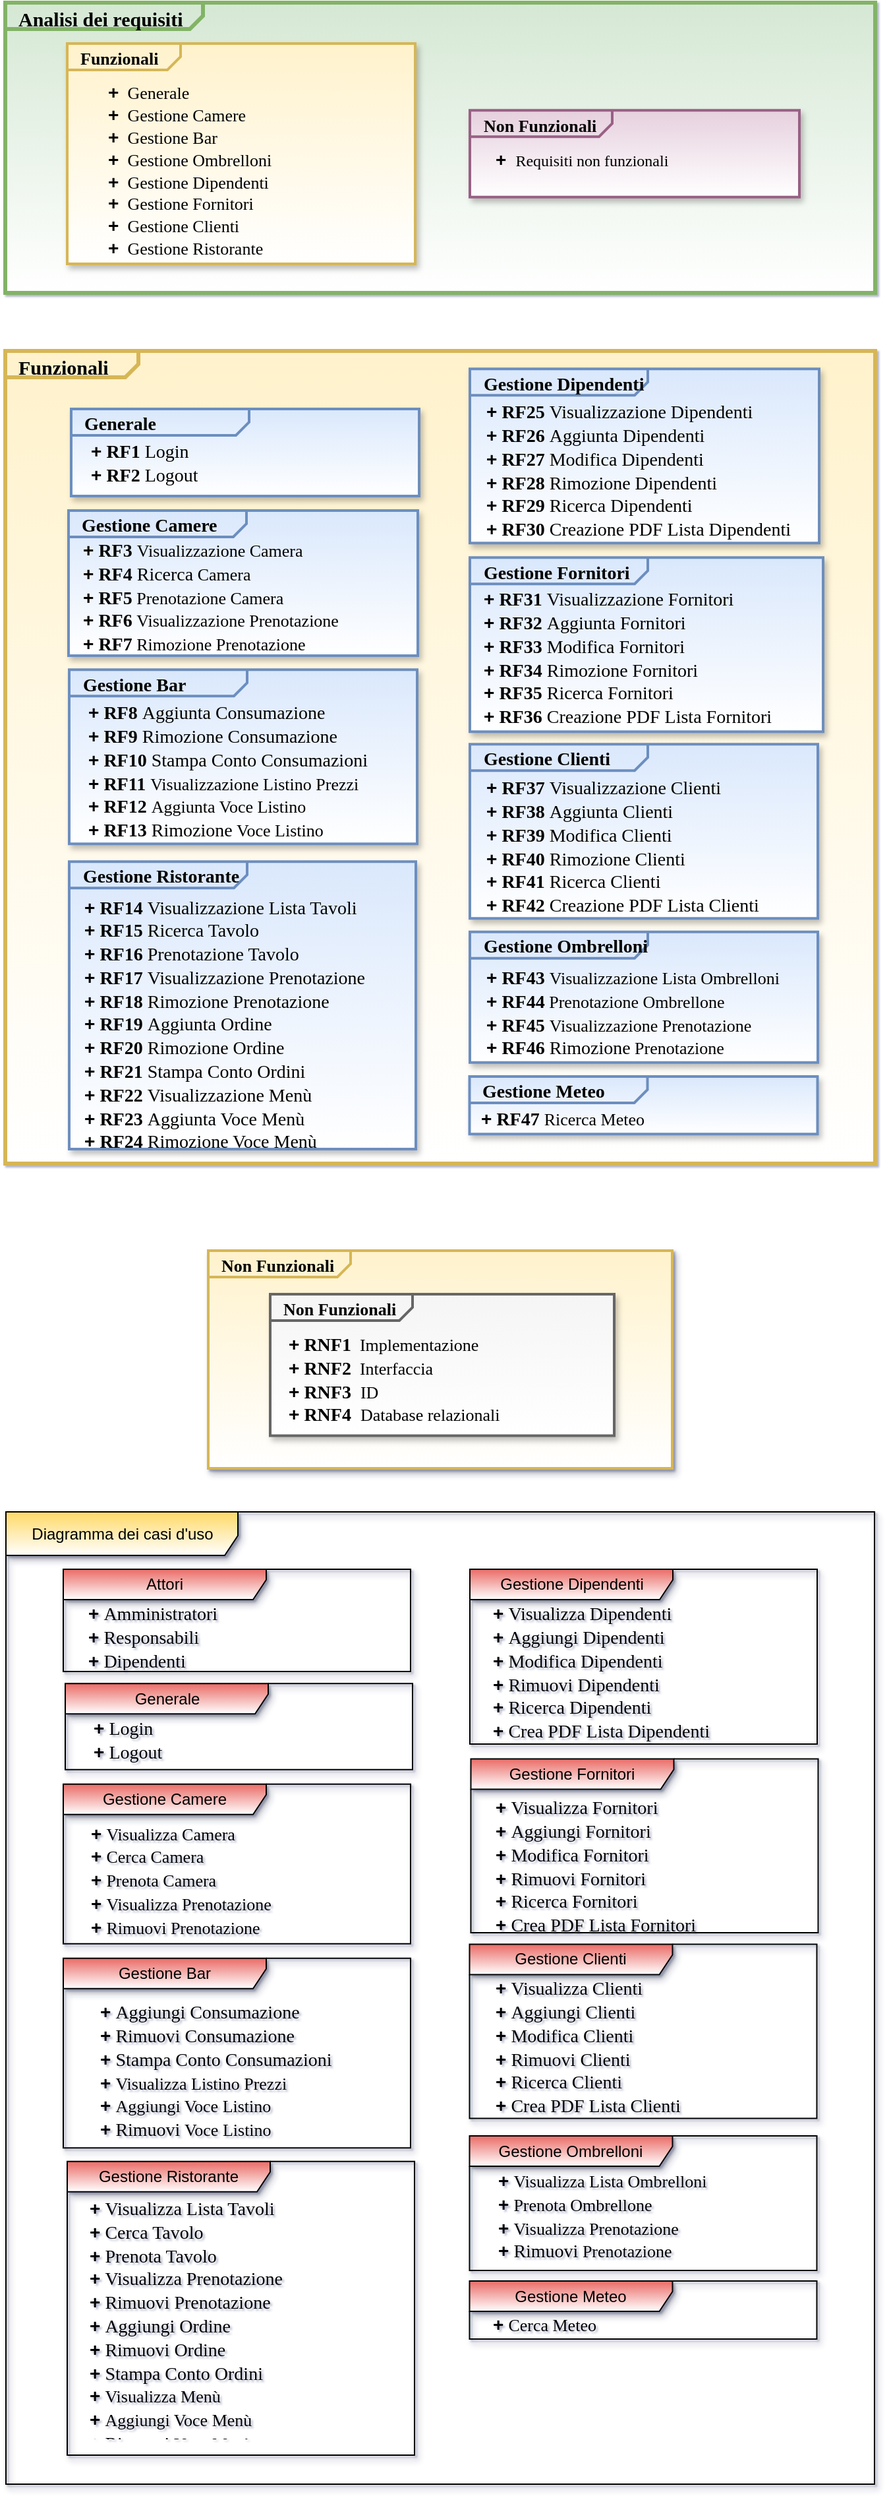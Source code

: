 <mxfile version="14.9.1" type="github">
  <diagram id="C5RBs43oDa-KdzZeNtuy" name="Page-1">
    <mxGraphModel dx="1038" dy="547" grid="1" gridSize="11" guides="1" tooltips="1" connect="1" arrows="1" fold="1" page="1" pageScale="1" pageWidth="827" pageHeight="1169" background="none" math="0" shadow="1">
      <root>
        <mxCell id="WIyWlLk6GJQsqaUBKTNV-0" />
        <mxCell id="WIyWlLk6GJQsqaUBKTNV-1" parent="WIyWlLk6GJQsqaUBKTNV-0" />
        <mxCell id="uHko3ZqcCqg4jHDyhWzK-26" value="Gestione Bar" style="shape=umlFrame;whiteSpace=wrap;html=1;shadow=1;sketch=0;fillColor=#EA6B66;gradientColor=#ffffff;width=154;height=23;" parent="WIyWlLk6GJQsqaUBKTNV-1" vertex="1">
          <mxGeometry x="88" y="1526.38" width="263.5" height="143.75" as="geometry" />
        </mxCell>
        <mxCell id="uHko3ZqcCqg4jHDyhWzK-17" value="Diagramma dei casi d&#39;uso" style="shape=umlFrame;whiteSpace=wrap;html=1;gradientColor=#ffffff;fillColor=#FFD966;shadow=1;sketch=0;width=176;height=33;" parent="WIyWlLk6GJQsqaUBKTNV-1" vertex="1">
          <mxGeometry x="44.5" y="1188" width="659" height="737" as="geometry" />
        </mxCell>
        <mxCell id="uHko3ZqcCqg4jHDyhWzK-24" value="Gestione Ristorante" style="shape=umlFrame;whiteSpace=wrap;html=1;shadow=1;sketch=0;fillColor=#EA6B66;gradientColor=#ffffff;width=154;height=23;" parent="WIyWlLk6GJQsqaUBKTNV-1" vertex="1">
          <mxGeometry x="91" y="1680.38" width="263.5" height="222.62" as="geometry" />
        </mxCell>
        <mxCell id="uHko3ZqcCqg4jHDyhWzK-28" value="Generale" style="shape=umlFrame;whiteSpace=wrap;html=1;shadow=1;sketch=0;fillColor=#EA6B66;gradientColor=#ffffff;width=154;height=23;" parent="WIyWlLk6GJQsqaUBKTNV-1" vertex="1">
          <mxGeometry x="89.5" y="1318.13" width="263.5" height="65.25" as="geometry" />
        </mxCell>
        <mxCell id="uHko3ZqcCqg4jHDyhWzK-27" value="Gestione Camere" style="shape=umlFrame;whiteSpace=wrap;html=1;shadow=1;sketch=0;fillColor=#EA6B66;gradientColor=#ffffff;width=154;height=23;" parent="WIyWlLk6GJQsqaUBKTNV-1" vertex="1">
          <mxGeometry x="88" y="1394.38" width="263.5" height="121" as="geometry" />
        </mxCell>
        <mxCell id="uHko3ZqcCqg4jHDyhWzK-25" value="Gestione Ombrelloni" style="shape=umlFrame;whiteSpace=wrap;html=1;shadow=1;sketch=0;fillColor=#EA6B66;gradientColor=#ffffff;width=154;height=23;" parent="WIyWlLk6GJQsqaUBKTNV-1" vertex="1">
          <mxGeometry x="396.25" y="1661" width="263.5" height="102" as="geometry" />
        </mxCell>
        <mxCell id="uHko3ZqcCqg4jHDyhWzK-23" value="Gestione Clienti" style="shape=umlFrame;whiteSpace=wrap;html=1;shadow=1;sketch=0;fillColor=#EA6B66;gradientColor=#ffffff;width=154;height=23;" parent="WIyWlLk6GJQsqaUBKTNV-1" vertex="1">
          <mxGeometry x="396.25" y="1515.75" width="263.5" height="132" as="geometry" />
        </mxCell>
        <mxCell id="uHko3ZqcCqg4jHDyhWzK-22" value="Gestione Fornitori" style="shape=umlFrame;whiteSpace=wrap;html=1;shadow=1;sketch=0;fillColor=#EA6B66;gradientColor=#ffffff;width=154;height=23;" parent="WIyWlLk6GJQsqaUBKTNV-1" vertex="1">
          <mxGeometry x="397.25" y="1375.25" width="263.5" height="131.75" as="geometry" />
        </mxCell>
        <mxCell id="uHko3ZqcCqg4jHDyhWzK-21" value="Gestione Dipendenti" style="shape=umlFrame;whiteSpace=wrap;html=1;shadow=1;sketch=0;fillColor=#EA6B66;gradientColor=#ffffff;width=154;height=23;" parent="WIyWlLk6GJQsqaUBKTNV-1" vertex="1">
          <mxGeometry x="396.5" y="1231.5" width="263.5" height="132.5" as="geometry" />
        </mxCell>
        <mxCell id="D3HDeSOzt5VXVgKv0Lmd-0" value="&lt;p style=&quot;margin: 0px ; margin-top: 4px ; margin-left: 10px ; text-align: left&quot;&gt;&lt;b&gt;&lt;font style=&quot;font-size: 15px&quot; face=&quot;Times New Roman&quot;&gt;Funzionali&lt;/font&gt;&lt;/b&gt;&lt;/p&gt;" style="html=1;shape=mxgraph.sysml.package;align=left;spacingLeft=5;verticalAlign=top;spacingTop=0;labelX=101;html=1;overflow=fill;strokeColor=#d6b656;fillColor=#fff2cc;strokeWidth=3;noLabel=0;autosize=0;gradientColor=#FFFFFF;" parent="WIyWlLk6GJQsqaUBKTNV-1" vertex="1">
          <mxGeometry x="44" y="308" width="660" height="616" as="geometry" />
        </mxCell>
        <mxCell id="D3HDeSOzt5VXVgKv0Lmd-4" value="&lt;p style=&quot;margin: 0px ; margin-top: 4px ; margin-left: 10px ; text-align: left&quot;&gt;&lt;b&gt;&lt;font face=&quot;Times New Roman&quot; style=&quot;font-size: 15px&quot;&gt;Analisi dei requisiti&lt;/font&gt;&lt;/b&gt;&lt;/p&gt;" style="html=1;shape=mxgraph.sysml.package;align=left;spacingLeft=5;verticalAlign=top;spacingTop=-3;labelX=150;html=1;overflow=fill;strokeColor=#82b366;strokeWidth=3;fillColor=#d5e8d4;gradientColor=#FFFFFF;" parent="WIyWlLk6GJQsqaUBKTNV-1" vertex="1">
          <mxGeometry x="44" y="44" width="660" height="220" as="geometry" />
        </mxCell>
        <mxCell id="D3HDeSOzt5VXVgKv0Lmd-6" value="&lt;p style=&quot;margin: 0px ; margin-top: 4px ; margin-left: 10px ; text-align: left&quot;&gt;&lt;b&gt;&lt;font style=&quot;font-size: 13px&quot; face=&quot;Times New Roman&quot;&gt;Non Funzionali&lt;/font&gt;&lt;/b&gt;&lt;/p&gt;" style="html=1;shape=mxgraph.sysml.package;align=left;spacingLeft=5;verticalAlign=top;spacingTop=-3;labelX=108;html=1;overflow=fill;strokeColor=#996185;strokeWidth=2;fontSize=12;fillColor=#e6d0de;shadow=1;gradientColor=#FFFFFF;" parent="WIyWlLk6GJQsqaUBKTNV-1" vertex="1">
          <mxGeometry x="396.5" y="125.63" width="250" height="65.75" as="geometry" />
        </mxCell>
        <mxCell id="D3HDeSOzt5VXVgKv0Lmd-5" value="&lt;p style=&quot;margin: 0px ; margin-top: 4px ; margin-left: 10px ; text-align: left&quot;&gt;&lt;b&gt;&lt;font face=&quot;Times New Roman&quot; style=&quot;font-size: 13px&quot;&gt;Funzionali&lt;/font&gt;&lt;/b&gt;&lt;/p&gt;" style="html=1;shape=mxgraph.sysml.package;align=left;spacingLeft=5;verticalAlign=top;spacingTop=-3;labelX=86;html=1;overflow=fill;fontSize=12;strokeColor=#d6b656;fillColor=#fff2cc;strokeWidth=2;shadow=1;gradientColor=#FFFFFF;" parent="WIyWlLk6GJQsqaUBKTNV-1" vertex="1">
          <mxGeometry x="91" y="75" width="264" height="167" as="geometry" />
        </mxCell>
        <mxCell id="Pwwx5OgXnvk-JeBYDkTg-12" value="&lt;font style=&quot;font-size: 14px&quot;&gt;&lt;font&gt;&lt;b&gt;&lt;font style=&quot;font-size: 14px&quot;&gt;+&lt;/font&gt;&lt;font face=&quot;Times New Roman&quot; style=&quot;font-size: 13px&quot;&gt;&amp;nbsp;&amp;nbsp;&lt;/font&gt;&lt;/b&gt;&lt;/font&gt;&lt;span style=&quot;font-size: 13px ; font-family: &amp;#34;times new roman&amp;#34;&quot;&gt;Generale&lt;/span&gt;&lt;br&gt;&lt;b&gt;&lt;font style=&quot;font-size: 14px&quot;&gt;+&lt;/font&gt;&lt;/b&gt;&lt;span style=&quot;font-size: 13px ; font-family: &amp;#34;times new roman&amp;#34;&quot;&gt;&amp;nbsp;&lt;/span&gt;&lt;span style=&quot;font-size: 13px ; font-family: &amp;#34;times new roman&amp;#34;&quot;&gt;&amp;nbsp;Gestione Camere&lt;/span&gt;&lt;br&gt;&lt;b&gt;&lt;font style=&quot;font-size: 14px&quot;&gt;+&lt;/font&gt;&lt;/b&gt;&lt;span style=&quot;font-size: 13px ; font-family: &amp;#34;times new roman&amp;#34;&quot;&gt;&amp;nbsp; Gestione Bar&lt;/span&gt;&lt;br&gt;&lt;b&gt;&lt;font style=&quot;font-size: 14px&quot;&gt;+&lt;/font&gt;&lt;/b&gt;&lt;span style=&quot;font-size: 13px ; font-family: &amp;#34;times new roman&amp;#34;&quot;&gt;&amp;nbsp;&lt;/span&gt;&lt;span style=&quot;font-family: &amp;#34;times new roman&amp;#34; ; font-size: 13px&quot;&gt;&amp;nbsp;Gestione Ombrelloni&lt;br&gt;&lt;/span&gt;&lt;b&gt;+&lt;/b&gt;&lt;span style=&quot;font-size: 13px ; font-family: &amp;#34;times new roman&amp;#34;&quot;&gt;&amp;nbsp;&lt;/span&gt;&lt;span style=&quot;font-family: &amp;#34;times new roman&amp;#34; ; font-size: 13px&quot;&gt;&amp;nbsp;Gestione Dipendenti&lt;br&gt;&lt;/span&gt;&lt;b&gt;+&lt;/b&gt;&lt;span style=&quot;font-size: 13px ; font-family: &amp;#34;times new roman&amp;#34;&quot;&gt;&amp;nbsp;&lt;/span&gt;&lt;span style=&quot;font-family: &amp;#34;times new roman&amp;#34; ; font-size: 13px&quot;&gt;&amp;nbsp;Gestione Fornitori&lt;br&gt;&lt;/span&gt;&lt;b&gt;+&lt;/b&gt;&lt;span style=&quot;font-size: 13px ; font-family: &amp;#34;times new roman&amp;#34;&quot;&gt;&amp;nbsp;&lt;/span&gt;&lt;span style=&quot;font-family: &amp;#34;times new roman&amp;#34; ; font-size: 13px&quot;&gt;&amp;nbsp;Gestione Clienti&lt;/span&gt;&lt;span style=&quot;font-family: &amp;#34;times new roman&amp;#34; ; font-size: 13px&quot;&gt;&lt;br&gt;&lt;/span&gt;&lt;b&gt;+&lt;/b&gt;&lt;span style=&quot;font-size: 13px ; font-family: &amp;#34;times new roman&amp;#34;&quot;&gt;&amp;nbsp;&lt;/span&gt;&lt;span style=&quot;font-family: &amp;#34;times new roman&amp;#34; ; font-size: 13px&quot;&gt;&amp;nbsp;Gestione Ristorante&lt;br&gt;&lt;/span&gt;&lt;/font&gt;" style="text;strokeColor=none;fillColor=none;html=1;whiteSpace=wrap;verticalAlign=middle;overflow=hidden;" parent="WIyWlLk6GJQsqaUBKTNV-1" vertex="1">
          <mxGeometry x="120" y="99" width="160" height="143" as="geometry" />
        </mxCell>
        <mxCell id="Pwwx5OgXnvk-JeBYDkTg-14" value="&lt;b style=&quot;font-size: 14px&quot;&gt;+&lt;font face=&quot;Times New Roman&quot;&gt;&amp;nbsp;&amp;nbsp;&lt;/font&gt;&lt;/b&gt;&lt;span style=&quot;font-family: &amp;#34;times new roman&amp;#34;&quot;&gt;Requisiti non funzionali&lt;br&gt;&lt;/span&gt;" style="text;html=1;whiteSpace=wrap;verticalAlign=middle;overflow=hidden;" parent="WIyWlLk6GJQsqaUBKTNV-1" vertex="1">
          <mxGeometry x="414" y="143" width="180" height="39" as="geometry" />
        </mxCell>
        <mxCell id="D3HDeSOzt5VXVgKv0Lmd-7" value="&lt;p style=&quot;margin: 0px ; margin-top: 4px ; margin-left: 10px ; text-align: left&quot;&gt;&lt;b&gt;&lt;font style=&quot;font-size: 14px&quot; face=&quot;Times New Roman&quot;&gt;Gestione Camere&lt;/font&gt;&lt;/b&gt;&lt;/p&gt;" style="html=1;shape=mxgraph.sysml.package;align=left;spacingLeft=5;verticalAlign=top;spacingTop=-3;labelX=135;html=1;overflow=fill;strokeColor=#6c8ebf;strokeWidth=2;fontSize=12;fillColor=#dae8fc;shadow=1;gradientColor=#FFFFFF;" parent="WIyWlLk6GJQsqaUBKTNV-1" vertex="1">
          <mxGeometry x="92" y="429" width="265" height="110" as="geometry" />
        </mxCell>
        <mxCell id="D3HDeSOzt5VXVgKv0Lmd-12" value="&lt;font&gt;&lt;font face=&quot;Helvetica&quot; style=&quot;font-size: 14px ; font-weight: 700&quot;&gt;+&lt;/font&gt;&lt;span style=&quot;font-size: 14px ; font-weight: 700&quot;&gt;&amp;nbsp;RF3&lt;/span&gt;&lt;span style=&quot;font-size: 14px ; font-weight: 700&quot;&gt;&amp;nbsp;&lt;/span&gt;&lt;font style=&quot;font-size: 13px&quot;&gt;Visualizzazione Camera&lt;br&gt;&lt;/font&gt;&lt;font face=&quot;Helvetica&quot; style=&quot;font-size: 14px ; font-weight: 700&quot;&gt;+&lt;/font&gt;&lt;span style=&quot;font-size: 14px ; font-weight: 700&quot;&gt;&amp;nbsp;RF4&lt;/span&gt;&lt;span style=&quot;font-size: 14px ; font-weight: 700&quot;&gt;&amp;nbsp;&lt;/span&gt;&lt;span style=&quot;font-size: 14px&quot;&gt;Ricerca&lt;/span&gt;&lt;font style=&quot;font-size: 13px&quot;&gt;&amp;nbsp;Camera&lt;/font&gt;&lt;br&gt;&lt;font face=&quot;Helvetica&quot; style=&quot;font-size: 14px ; font-weight: 700&quot;&gt;+&lt;/font&gt;&lt;span style=&quot;font-size: 14px ; font-weight: 700&quot;&gt;&amp;nbsp;RF5&lt;/span&gt;&lt;span style=&quot;font-size: 13px&quot;&gt;&amp;nbsp;Prenotazione Camera&lt;br&gt;&lt;/span&gt;&lt;font face=&quot;Helvetica&quot; style=&quot;font-size: 14px ; font-weight: 700&quot;&gt;+&lt;/font&gt;&lt;span style=&quot;font-size: 14px ; font-weight: 700&quot;&gt;&amp;nbsp;RF6&lt;/span&gt;&lt;span style=&quot;font-size: 13px&quot;&gt;&amp;nbsp;&lt;/span&gt;&lt;span style=&quot;font-size: 13px&quot;&gt;Visualizzazione Prenotazione&lt;/span&gt;&lt;br&gt;&lt;font face=&quot;Helvetica&quot; style=&quot;font-size: 14px ; font-weight: 700&quot;&gt;+&lt;/font&gt;&lt;span style=&quot;font-size: 14px ; font-weight: 700&quot;&gt;&amp;nbsp;RF7&lt;/span&gt;&lt;span style=&quot;font-size: 13px&quot;&gt;&amp;nbsp;&lt;/span&gt;&lt;span style=&quot;font-size: 13px&quot;&gt;Rimozione Prenotazione&lt;/span&gt;&lt;/font&gt;" style="text;strokeColor=none;fillColor=none;html=1;whiteSpace=wrap;verticalAlign=middle;overflow=hidden;fontFamily=Times New Roman;" parent="WIyWlLk6GJQsqaUBKTNV-1" vertex="1">
          <mxGeometry x="100.5" y="439.63" width="241" height="110" as="geometry" />
        </mxCell>
        <mxCell id="D3HDeSOzt5VXVgKv0Lmd-18" value="&lt;p style=&quot;margin: 0px ; margin-top: 4px ; margin-left: 10px ; text-align: left&quot;&gt;&lt;b&gt;&lt;font style=&quot;font-size: 13px&quot; face=&quot;Times New Roman&quot;&gt;Non Funzionali&lt;/font&gt;&lt;/b&gt;&lt;/p&gt;" style="html=1;shape=mxgraph.sysml.package;align=left;spacingLeft=5;verticalAlign=top;spacingTop=-3;labelX=108;html=1;overflow=fill;strokeWidth=2;fontSize=12;shadow=1;strokeColor=#d6b656;fillColor=#fff2cc;gradientColor=#FFFFFF;" parent="WIyWlLk6GJQsqaUBKTNV-1" vertex="1">
          <mxGeometry x="198" y="990" width="352" height="165" as="geometry" />
        </mxCell>
        <mxCell id="D3HDeSOzt5VXVgKv0Lmd-19" value="&lt;p style=&quot;margin: 0px ; margin-top: 4px ; margin-left: 10px ; text-align: left&quot;&gt;&lt;b&gt;&lt;font style=&quot;font-size: 13px&quot; face=&quot;Times New Roman&quot;&gt;Non Funzionali&lt;/font&gt;&lt;/b&gt;&lt;/p&gt;" style="html=1;shape=mxgraph.sysml.package;align=left;spacingLeft=5;verticalAlign=top;spacingTop=-3;labelX=108;html=1;overflow=fill;strokeWidth=2;fontSize=12;shadow=1;strokeColor=#666666;fillColor=#f5f5f5;gradientColor=#FFFFFF;" parent="WIyWlLk6GJQsqaUBKTNV-1" vertex="1">
          <mxGeometry x="245" y="1023" width="261" height="107.25" as="geometry" />
        </mxCell>
        <mxCell id="D3HDeSOzt5VXVgKv0Lmd-20" value="&lt;font&gt;&lt;font&gt;&lt;font style=&quot;font-weight: bold ; font-size: 14px&quot;&gt;&lt;font face=&quot;Helvetica&quot;&gt;+&lt;/font&gt;&amp;nbsp;RNF1&lt;/font&gt;&lt;font style=&quot;font-weight: bold ; font-size: 13px&quot;&gt;&amp;nbsp; &lt;/font&gt;&lt;font style=&quot;font-size: 13px&quot;&gt;Implementazione&lt;/font&gt;&lt;/font&gt;&lt;br&gt;&lt;font face=&quot;Helvetica&quot; style=&quot;font-size: 14px ; font-weight: 700&quot;&gt;+&lt;/font&gt;&lt;span style=&quot;font-size: 14px ; font-weight: 700&quot;&gt;&amp;nbsp;RNF&lt;/span&gt;&lt;b&gt;&lt;font style=&quot;font-size: 14px&quot;&gt;2&lt;/font&gt;&lt;/b&gt;&lt;span style=&quot;font-size: 13px&quot;&gt;&amp;nbsp;&lt;/span&gt;&lt;span style=&quot;font-size: 13px&quot;&gt;&amp;nbsp;Interfaccia&lt;br&gt;&lt;/span&gt;&lt;font&gt;&lt;font face=&quot;Helvetica&quot; style=&quot;font-size: 14px ; font-weight: 700&quot;&gt;+&lt;/font&gt;&lt;span style=&quot;font-size: 14px ; font-weight: 700&quot;&gt;&amp;nbsp;RNF3&lt;/span&gt;&lt;b style=&quot;font-size: 14px&quot;&gt;&amp;nbsp;&amp;nbsp;&lt;/b&gt;&lt;font style=&quot;font-size: 13px&quot;&gt;ID&lt;/font&gt;&lt;br&gt;&lt;/font&gt;&lt;font face=&quot;Helvetica&quot; style=&quot;font-size: 14px ; font-weight: 700&quot;&gt;+&lt;/font&gt;&lt;span style=&quot;font-size: 14px ; font-weight: 700&quot;&gt;&amp;nbsp;RNF4&lt;/span&gt;&lt;b&gt;&lt;font style=&quot;font-size: 14px&quot;&gt;&amp;nbsp;&amp;nbsp;&lt;/font&gt;&lt;/b&gt;&lt;span style=&quot;font-size: 13px&quot;&gt;Database relazionali&lt;/span&gt;&lt;br&gt;&lt;/font&gt;" style="text;strokeColor=none;fillColor=none;html=1;whiteSpace=wrap;verticalAlign=middle;overflow=hidden;fontFamily=Times New Roman;" parent="WIyWlLk6GJQsqaUBKTNV-1" vertex="1">
          <mxGeometry x="257" y="1045.25" width="183" height="85" as="geometry" />
        </mxCell>
        <mxCell id="4B_8ZGpId8C0Z32hghVD-11" value="&lt;p style=&quot;margin: 0px ; margin-top: 4px ; margin-left: 10px ; text-align: left&quot;&gt;&lt;b&gt;&lt;font style=&quot;font-size: 14px&quot; face=&quot;Times New Roman&quot;&gt;Gestione Ombrelloni&lt;/font&gt;&lt;/b&gt;&lt;/p&gt;" style="html=1;shape=mxgraph.sysml.package;align=left;spacingLeft=5;verticalAlign=top;spacingTop=-3;labelX=135;html=1;overflow=fill;strokeColor=#6c8ebf;strokeWidth=2;fontSize=12;fillColor=#dae8fc;shadow=1;gradientColor=#FFFFFF;" parent="WIyWlLk6GJQsqaUBKTNV-1" vertex="1">
          <mxGeometry x="396.5" y="748.38" width="264" height="99" as="geometry" />
        </mxCell>
        <mxCell id="4B_8ZGpId8C0Z32hghVD-12" value="&lt;p style=&quot;margin: 0px ; margin-top: 4px ; margin-left: 10px ; text-align: left&quot;&gt;&lt;b&gt;&lt;font style=&quot;font-size: 14px&quot; face=&quot;Times New Roman&quot;&gt;Gestione Bar&lt;/font&gt;&lt;/b&gt;&lt;/p&gt;" style="html=1;shape=mxgraph.sysml.package;align=left;spacingLeft=5;verticalAlign=top;spacingTop=-3;labelX=135;html=1;overflow=fill;strokeColor=#6c8ebf;strokeWidth=2;fontSize=12;fillColor=#dae8fc;shadow=1;gradientColor=#FFFFFF;" parent="WIyWlLk6GJQsqaUBKTNV-1" vertex="1">
          <mxGeometry x="92.5" y="549.63" width="264" height="132" as="geometry" />
        </mxCell>
        <mxCell id="4B_8ZGpId8C0Z32hghVD-13" value="&lt;p style=&quot;margin: 0px ; margin-top: 4px ; margin-left: 10px ; text-align: left&quot;&gt;&lt;font face=&quot;Times New Roman&quot;&gt;&lt;span style=&quot;font-size: 14px&quot;&gt;&lt;b&gt;Gestione Ristorante&lt;/b&gt;&lt;/span&gt;&lt;/font&gt;&lt;/p&gt;" style="html=1;shape=mxgraph.sysml.package;align=left;spacingLeft=5;verticalAlign=top;spacingTop=-3;labelX=135;html=1;overflow=fill;strokeColor=#6c8ebf;strokeWidth=2;fontSize=12;fillColor=#dae8fc;shadow=1;gradientColor=#FFFFFF;" parent="WIyWlLk6GJQsqaUBKTNV-1" vertex="1">
          <mxGeometry x="92.5" y="695.13" width="263" height="217.87" as="geometry" />
        </mxCell>
        <mxCell id="4B_8ZGpId8C0Z32hghVD-14" value="&lt;p style=&quot;margin: 0px ; margin-top: 4px ; margin-left: 10px ; text-align: left&quot;&gt;&lt;b&gt;&lt;font style=&quot;font-size: 14px&quot; face=&quot;Times New Roman&quot;&gt;Gestione Clienti&lt;/font&gt;&lt;/b&gt;&lt;/p&gt;" style="html=1;shape=mxgraph.sysml.package;align=left;spacingLeft=5;verticalAlign=top;spacingTop=-3;labelX=135;html=1;overflow=fill;strokeColor=#6c8ebf;strokeWidth=2;fontSize=12;fillColor=#dae8fc;shadow=1;gradientColor=#FFFFFF;" parent="WIyWlLk6GJQsqaUBKTNV-1" vertex="1">
          <mxGeometry x="396.5" y="606.13" width="264" height="132" as="geometry" />
        </mxCell>
        <mxCell id="4B_8ZGpId8C0Z32hghVD-15" value="&lt;p style=&quot;margin: 0px ; margin-top: 4px ; margin-left: 10px ; text-align: left&quot;&gt;&lt;font face=&quot;Times New Roman&quot;&gt;&lt;span style=&quot;font-size: 14px&quot;&gt;&lt;b&gt;Generale&lt;/b&gt;&lt;/span&gt;&lt;/font&gt;&lt;/p&gt;" style="html=1;shape=mxgraph.sysml.package;align=left;spacingLeft=5;verticalAlign=top;spacingTop=-3;labelX=135;html=1;overflow=fill;strokeColor=#6c8ebf;strokeWidth=2;fontSize=12;fillColor=#dae8fc;shadow=1;gradientColor=#FFFFFF;" parent="WIyWlLk6GJQsqaUBKTNV-1" vertex="1">
          <mxGeometry x="94" y="352" width="264" height="66" as="geometry" />
        </mxCell>
        <mxCell id="4B_8ZGpId8C0Z32hghVD-16" value="&lt;font&gt;&lt;font&gt;&lt;font style=&quot;font-weight: bold ; font-size: 14px&quot;&gt;&lt;font face=&quot;Helvetica&quot;&gt;+&lt;/font&gt;&amp;nbsp;RF43&amp;nbsp;&lt;font style=&quot;font-weight: 400 ; font-size: 13px&quot;&gt;Visualizzazione Lista Ombrelloni&lt;/font&gt;&lt;br style=&quot;font-size: 12px ; font-weight: 400&quot;&gt;&lt;font face=&quot;Helvetica&quot;&gt;+&lt;/font&gt; RF44&lt;/font&gt;&lt;font style=&quot;font-size: 13px&quot;&gt;&lt;b&gt;&amp;nbsp;&lt;/b&gt;Prenotazione Ombrellone&lt;br&gt;&lt;/font&gt;&lt;/font&gt;&lt;font face=&quot;Helvetica&quot; style=&quot;font-size: 14px ; font-weight: 700&quot;&gt;+&lt;/font&gt;&lt;span style=&quot;font-size: 14px ; font-weight: 700&quot;&gt;&amp;nbsp;RF45&lt;/span&gt;&lt;span style=&quot;font-size: 14px ; font-weight: 700&quot;&gt;&amp;nbsp;&lt;/span&gt;&lt;font style=&quot;font-size: 13px&quot;&gt;Visualizzazione Prenotazione&lt;/font&gt;&lt;br&gt;&lt;font face=&quot;Helvetica&quot; style=&quot;font-size: 14px ; font-weight: 700&quot;&gt;+&lt;/font&gt;&lt;span style=&quot;font-size: 14px ; font-weight: 700&quot;&gt;&amp;nbsp;RF46&amp;nbsp;&lt;/span&gt;&lt;span style=&quot;font-size: 14px&quot;&gt;Rimozione&lt;/span&gt;&lt;font style=&quot;font-size: 13px&quot;&gt;&amp;nbsp;Prenotazione&lt;/font&gt;&lt;/font&gt;" style="text;strokeColor=none;fillColor=none;html=1;whiteSpace=wrap;verticalAlign=middle;overflow=hidden;fontFamily=Times New Roman;" parent="WIyWlLk6GJQsqaUBKTNV-1" vertex="1">
          <mxGeometry x="407" y="771.88" width="238" height="75.5" as="geometry" />
        </mxCell>
        <mxCell id="4B_8ZGpId8C0Z32hghVD-17" value="&lt;font&gt;&lt;font&gt;&lt;font style=&quot;font-weight: bold ; font-size: 14px&quot;&gt;&lt;font face=&quot;Helvetica&quot;&gt;+&lt;/font&gt;&amp;nbsp;RF8&lt;/font&gt;&lt;font style=&quot;font-size: 14px&quot;&gt;&amp;nbsp;Aggiunta Consumazione&lt;br&gt;&lt;/font&gt;&lt;font&gt;&lt;font style=&quot;font-weight: bold ; font-size: 14px&quot;&gt;&lt;font face=&quot;Helvetica&quot;&gt;+&lt;/font&gt;&amp;nbsp;RF9&lt;/font&gt;&lt;font style=&quot;font-size: 14px&quot;&gt;&amp;nbsp;Rimozione Consumazione&lt;br&gt;&lt;/font&gt;&lt;font style=&quot;font-weight: bold ; font-size: 14px&quot;&gt;&lt;font face=&quot;Helvetica&quot;&gt;+&lt;/font&gt;&amp;nbsp;RF10&lt;/font&gt;&lt;font style=&quot;font-size: 14px&quot;&gt;&amp;nbsp;Stampa Conto Consumazioni&lt;/font&gt;&lt;br&gt;&lt;font face=&quot;Helvetica&quot; style=&quot;font-size: 14px ; font-weight: bold&quot;&gt;+&lt;/font&gt;&lt;span style=&quot;font-size: 14px&quot;&gt;&lt;b&gt; RF11&lt;/b&gt;&amp;nbsp;&lt;/span&gt;&lt;/font&gt;&lt;font style=&quot;font-size: 13px&quot;&gt;Visualizzazione Listino Prezzi&lt;br&gt;&lt;/font&gt;&lt;/font&gt;&lt;font face=&quot;Helvetica&quot; style=&quot;font-size: 14px ; font-weight: 700&quot;&gt;+&lt;/font&gt;&lt;span style=&quot;font-size: 14px ; font-weight: 700&quot;&gt;&amp;nbsp;RF12&lt;/span&gt;&lt;span style=&quot;font-size: 14px&quot;&gt;&amp;nbsp;&lt;/span&gt;&lt;span style=&quot;font-size: 13px&quot;&gt;Aggiunta Voce Listino&lt;/span&gt;&lt;br&gt;&lt;font face=&quot;Helvetica&quot; style=&quot;font-size: 14px ; font-weight: 700&quot;&gt;+&lt;/font&gt;&lt;span style=&quot;font-size: 14px ; font-weight: 700&quot;&gt;&amp;nbsp;RF13&lt;/span&gt;&lt;span style=&quot;font-size: 14px&quot;&gt;&amp;nbsp;&lt;/span&gt;&lt;span style=&quot;font-size: 14px&quot;&gt;Rimozione&lt;/span&gt;&lt;font style=&quot;font-size: 13px&quot;&gt;&amp;nbsp;Voce Listino&lt;/font&gt;&lt;/font&gt;" style="text;strokeColor=none;fillColor=none;html=1;whiteSpace=wrap;verticalAlign=middle;overflow=hidden;fontFamily=Times New Roman;" parent="WIyWlLk6GJQsqaUBKTNV-1" vertex="1">
          <mxGeometry x="104.5" y="558.63" width="220" height="136.5" as="geometry" />
        </mxCell>
        <mxCell id="4B_8ZGpId8C0Z32hghVD-18" value="&lt;font&gt;&lt;font&gt;&lt;font style=&quot;font-weight: bold ; font-size: 14px&quot;&gt;&lt;font face=&quot;Helvetica&quot;&gt;+&lt;/font&gt;&amp;nbsp;RF14&lt;/font&gt;&lt;font style=&quot;font-size: 14px&quot;&gt;&amp;nbsp;Visualizzazione Lista Tavoli&lt;br&gt;&lt;font style=&quot;font-weight: bold&quot;&gt;&lt;font face=&quot;Helvetica&quot;&gt;+&lt;/font&gt;&amp;nbsp;RF15&lt;/font&gt;&amp;nbsp;Ricerca Tavolo&lt;br&gt;&lt;/font&gt;&lt;font&gt;&lt;font style=&quot;font-weight: bold ; font-size: 14px&quot;&gt;&lt;font face=&quot;Helvetica&quot;&gt;+&lt;/font&gt;&amp;nbsp;RF16&lt;/font&gt;&lt;font style=&quot;font-size: 14px&quot;&gt;&amp;nbsp;Prenotazione Tavolo&lt;br&gt;&lt;/font&gt;&lt;font style=&quot;font-weight: bold ; font-size: 14px&quot;&gt;&lt;font face=&quot;Helvetica&quot;&gt;+&lt;/font&gt;&amp;nbsp;RF17&lt;/font&gt;&lt;font style=&quot;font-size: 14px&quot;&gt;&amp;nbsp;Visualizzazione Prenotazione&lt;/font&gt;&lt;br&gt;&lt;font face=&quot;Helvetica&quot; style=&quot;font-size: 14px ; font-weight: bold&quot;&gt;+&lt;/font&gt;&lt;span style=&quot;font-size: 14px&quot;&gt;&lt;b&gt; RF18&lt;/b&gt;&amp;nbsp;Rimozione Prenotazione&lt;/span&gt;&lt;/font&gt;&lt;font style=&quot;font-size: 13px&quot;&gt;&lt;br&gt;&lt;/font&gt;&lt;/font&gt;&lt;font face=&quot;Helvetica&quot; style=&quot;font-size: 14px ; font-weight: 700&quot;&gt;+&lt;/font&gt;&lt;span style=&quot;font-size: 14px ; font-weight: 700&quot;&gt;&amp;nbsp;RF19&lt;/span&gt;&lt;span style=&quot;font-size: 14px&quot;&gt;&amp;nbsp;Aggiunta Ordine&lt;/span&gt;&lt;br&gt;&lt;font face=&quot;Helvetica&quot; style=&quot;font-size: 14px ; font-weight: 700&quot;&gt;+&lt;/font&gt;&lt;span style=&quot;font-size: 14px ; font-weight: 700&quot;&gt;&amp;nbsp;RF20&amp;nbsp;&lt;/span&gt;&lt;span style=&quot;font-size: 14px&quot;&gt;Rimozione Ordine&lt;br&gt;&lt;/span&gt;&lt;font face=&quot;Helvetica&quot; style=&quot;font-size: 14px ; font-weight: 700&quot;&gt;+&lt;/font&gt;&lt;span style=&quot;font-size: 14px ; font-weight: 700&quot;&gt;&amp;nbsp;RF21&lt;/span&gt;&lt;span style=&quot;font-size: 14px&quot;&gt;&amp;nbsp;Stampa Conto Ordini&lt;br&gt;&lt;/span&gt;&lt;font face=&quot;Helvetica&quot; style=&quot;font-size: 14px ; font-weight: 700&quot;&gt;+&lt;/font&gt;&lt;span style=&quot;font-size: 14px ; font-weight: 700&quot;&gt;&amp;nbsp;RF22&lt;/span&gt;&lt;span style=&quot;font-size: 14px&quot;&gt;&amp;nbsp;Visualizzazione Menù&lt;br&gt;&lt;/span&gt;&lt;font face=&quot;Helvetica&quot; style=&quot;font-size: 14px ; font-weight: 700&quot;&gt;+&lt;/font&gt;&lt;span style=&quot;font-size: 14px ; font-weight: 700&quot;&gt;&amp;nbsp;RF23&lt;/span&gt;&lt;span style=&quot;font-size: 14px&quot;&gt;&amp;nbsp;Aggiunta Voce Menù&lt;br&gt;&lt;/span&gt;&lt;font face=&quot;Helvetica&quot; style=&quot;font-size: 14px ; font-weight: 700&quot;&gt;+&lt;/font&gt;&lt;span style=&quot;font-size: 14px ; font-weight: 700&quot;&gt;&amp;nbsp;RF24&lt;/span&gt;&lt;span style=&quot;font-size: 14px&quot;&gt;&amp;nbsp;Rimozione Voce Menù&lt;/span&gt;&lt;span style=&quot;font-size: 14px&quot;&gt;&lt;br&gt;&lt;/span&gt;&lt;span style=&quot;font-size: 14px&quot;&gt;&lt;br&gt;&lt;/span&gt;&lt;/font&gt;" style="text;strokeColor=none;fillColor=none;html=1;whiteSpace=wrap;verticalAlign=middle;overflow=hidden;fontFamily=Times New Roman;" parent="WIyWlLk6GJQsqaUBKTNV-1" vertex="1">
          <mxGeometry x="102" y="718.63" width="220" height="194.37" as="geometry" />
        </mxCell>
        <mxCell id="4B_8ZGpId8C0Z32hghVD-20" value="&lt;font&gt;&lt;font&gt;&lt;font style=&quot;font-weight: bold ; font-size: 14px&quot;&gt;&lt;font face=&quot;Helvetica&quot;&gt;+&lt;/font&gt;&amp;nbsp;RF37&lt;/font&gt;&lt;font style=&quot;font-size: 14px&quot;&gt;&amp;nbsp;Visualizzazione Clienti&lt;br&gt;&lt;/font&gt;&lt;font&gt;&lt;font style=&quot;font-weight: bold ; font-size: 14px&quot;&gt;&lt;font face=&quot;Helvetica&quot;&gt;+&lt;/font&gt;&amp;nbsp;RF38&lt;/font&gt;&lt;font style=&quot;font-size: 14px&quot;&gt;&amp;nbsp;Aggiunta Clienti&lt;br&gt;&lt;/font&gt;&lt;font style=&quot;font-weight: bold ; font-size: 14px&quot;&gt;&lt;font face=&quot;Helvetica&quot;&gt;+&lt;/font&gt;&amp;nbsp;RF39&lt;/font&gt;&lt;font style=&quot;font-size: 14px&quot;&gt;&amp;nbsp;Modifica Clienti&lt;/font&gt;&lt;br&gt;&lt;font face=&quot;Helvetica&quot; style=&quot;font-size: 14px ; font-weight: bold&quot;&gt;+&lt;/font&gt;&lt;span style=&quot;font-size: 14px&quot;&gt;&lt;b&gt; RF40&lt;/b&gt;&amp;nbsp;Rimozione Clienti&lt;/span&gt;&lt;/font&gt;&lt;font style=&quot;font-size: 13px&quot;&gt;&lt;br&gt;&lt;/font&gt;&lt;/font&gt;&lt;font face=&quot;Helvetica&quot; style=&quot;font-size: 14px ; font-weight: 700&quot;&gt;+&lt;/font&gt;&lt;span style=&quot;font-size: 14px ; font-weight: 700&quot;&gt;&amp;nbsp;RF41&lt;/span&gt;&lt;span style=&quot;font-size: 14px&quot;&gt;&amp;nbsp;Ricerca Clienti&lt;/span&gt;&lt;br&gt;&lt;font face=&quot;Helvetica&quot; style=&quot;font-size: 14px ; font-weight: 700&quot;&gt;+&lt;/font&gt;&lt;span style=&quot;font-size: 14px ; font-weight: 700&quot;&gt;&amp;nbsp;RF42&lt;/span&gt;&lt;span style=&quot;font-size: 14px&quot;&gt;&amp;nbsp;Creazione PDF Lista Clienti&lt;/span&gt;&lt;/font&gt;" style="text;strokeColor=none;fillColor=none;html=1;whiteSpace=wrap;verticalAlign=middle;overflow=hidden;fontFamily=Times New Roman;" parent="WIyWlLk6GJQsqaUBKTNV-1" vertex="1">
          <mxGeometry x="406.5" y="628.13" width="236" height="111.5" as="geometry" />
        </mxCell>
        <mxCell id="4B_8ZGpId8C0Z32hghVD-21" value="&lt;font&gt;&lt;font&gt;&lt;font style=&quot;font-weight: bold ; font-size: 14px&quot;&gt;&lt;font face=&quot;Helvetica&quot;&gt;+&lt;/font&gt;&amp;nbsp;RF1&lt;/font&gt;&lt;font style=&quot;font-size: 14px&quot;&gt;&amp;nbsp;Login&lt;br&gt;&lt;font style=&quot;font-weight: bold&quot;&gt;&lt;font face=&quot;Helvetica&quot;&gt;+&lt;/font&gt;&amp;nbsp;RF2&lt;/font&gt;&amp;nbsp;Logout&lt;br&gt;&lt;/font&gt;&lt;/font&gt;&lt;/font&gt;" style="text;strokeColor=none;fillColor=none;html=1;whiteSpace=wrap;verticalAlign=middle;overflow=hidden;fontFamily=Times New Roman;" parent="WIyWlLk6GJQsqaUBKTNV-1" vertex="1">
          <mxGeometry x="106.5" y="368.63" width="240" height="49.37" as="geometry" />
        </mxCell>
        <mxCell id="4B_8ZGpId8C0Z32hghVD-31" value="&lt;p style=&quot;margin: 0px ; margin-top: 4px ; margin-left: 10px ; text-align: left&quot;&gt;&lt;b&gt;&lt;font style=&quot;font-size: 14px&quot; face=&quot;Times New Roman&quot;&gt;Gestione Dipendenti&lt;/font&gt;&lt;/b&gt;&lt;/p&gt;" style="html=1;shape=mxgraph.sysml.package;align=left;spacingLeft=5;verticalAlign=top;spacingTop=-3;labelX=135;html=1;overflow=fill;strokeColor=#6c8ebf;strokeWidth=2;fontSize=12;fillColor=#dae8fc;shadow=1;gradientColor=#FFFFFF;" parent="WIyWlLk6GJQsqaUBKTNV-1" vertex="1">
          <mxGeometry x="396.5" y="321.63" width="265" height="132" as="geometry" />
        </mxCell>
        <mxCell id="4B_8ZGpId8C0Z32hghVD-32" value="&lt;font style=&quot;font-size: 14px&quot;&gt;&lt;font style=&quot;font-size: 14px&quot;&gt;&lt;font style=&quot;font-size: 14px&quot;&gt;&lt;font style=&quot;font-weight: bold ; font-size: 14px&quot;&gt;&lt;font face=&quot;Helvetica&quot; style=&quot;font-size: 14px&quot;&gt;+&lt;/font&gt;&amp;nbsp;RF25&lt;/font&gt;&lt;font style=&quot;font-size: 14px&quot;&gt;&amp;nbsp;Visualizzazione Dipendenti&lt;br&gt;&lt;/font&gt;&lt;font style=&quot;font-size: 14px&quot;&gt;&lt;font style=&quot;font-weight: bold ; font-size: 14px&quot;&gt;&lt;font face=&quot;Helvetica&quot; style=&quot;font-size: 14px&quot;&gt;+&lt;/font&gt;&amp;nbsp;RF26&lt;/font&gt;&lt;font style=&quot;font-size: 14px&quot;&gt;&amp;nbsp;Aggiunta Dipendenti&lt;br&gt;&lt;/font&gt;&lt;font style=&quot;font-weight: bold ; font-size: 14px&quot;&gt;&lt;font face=&quot;Helvetica&quot; style=&quot;font-size: 14px&quot;&gt;+&lt;/font&gt;&amp;nbsp;RF27&lt;/font&gt;&lt;font style=&quot;font-size: 14px&quot;&gt;&amp;nbsp;Modifica&amp;nbsp;&lt;/font&gt;Dipendenti&lt;br&gt;&lt;font face=&quot;Helvetica&quot; style=&quot;font-weight: bold ; font-size: 14px&quot;&gt;+&lt;/font&gt;&lt;b&gt; RF28&lt;/b&gt;&amp;nbsp;Rimozione&amp;nbsp;&lt;/font&gt;&lt;font style=&quot;font-size: 14px&quot;&gt;Dipendenti&lt;br&gt;&lt;/font&gt;&lt;/font&gt;&lt;font face=&quot;Helvetica&quot; style=&quot;font-weight: 700 ; font-size: 14px&quot;&gt;+&lt;/font&gt;&lt;span style=&quot;font-weight: 700&quot;&gt;&amp;nbsp;RF29&lt;/span&gt;&amp;nbsp;Ricerca&amp;nbsp;Dipendenti&lt;br&gt;&lt;font face=&quot;Helvetica&quot; style=&quot;font-weight: 700 ; font-size: 14px&quot;&gt;+&lt;/font&gt;&lt;span style=&quot;font-weight: 700&quot;&gt;&amp;nbsp;RF30&lt;/span&gt;&amp;nbsp;Creazione PDF Lista&amp;nbsp;&lt;/font&gt;Dipendenti&lt;/font&gt;" style="text;strokeColor=none;fillColor=none;html=1;whiteSpace=wrap;verticalAlign=middle;overflow=hidden;fontFamily=Times New Roman;" parent="WIyWlLk6GJQsqaUBKTNV-1" vertex="1">
          <mxGeometry x="406.5" y="343.63" width="248" height="111.5" as="geometry" />
        </mxCell>
        <mxCell id="4B_8ZGpId8C0Z32hghVD-33" value="&lt;p style=&quot;margin: 0px ; margin-top: 4px ; margin-left: 10px ; text-align: left&quot;&gt;&lt;b&gt;&lt;font style=&quot;font-size: 14px&quot; face=&quot;Times New Roman&quot;&gt;Gestione Fornitori&lt;/font&gt;&lt;/b&gt;&lt;/p&gt;" style="html=1;shape=mxgraph.sysml.package;align=left;spacingLeft=5;verticalAlign=top;spacingTop=-3;labelX=135;html=1;overflow=fill;strokeColor=#6c8ebf;strokeWidth=2;fontSize=12;fillColor=#dae8fc;shadow=1;gradientColor=#FFFFFF;" parent="WIyWlLk6GJQsqaUBKTNV-1" vertex="1">
          <mxGeometry x="396.5" y="464.63" width="268" height="132" as="geometry" />
        </mxCell>
        <mxCell id="4B_8ZGpId8C0Z32hghVD-34" value="&lt;font&gt;&lt;font&gt;&lt;font style=&quot;font-weight: bold ; font-size: 14px&quot;&gt;&lt;font face=&quot;Helvetica&quot;&gt;+&lt;/font&gt;&amp;nbsp;RF31&lt;/font&gt;&lt;font style=&quot;font-size: 14px&quot;&gt;&amp;nbsp;Visualizzazione Fornitori&lt;br&gt;&lt;/font&gt;&lt;font&gt;&lt;font style=&quot;font-weight: bold ; font-size: 14px&quot;&gt;&lt;font face=&quot;Helvetica&quot;&gt;+&lt;/font&gt;&amp;nbsp;RF32&lt;/font&gt;&lt;font style=&quot;font-size: 14px&quot;&gt;&amp;nbsp;Aggiunta Fornitori&lt;br&gt;&lt;/font&gt;&lt;font style=&quot;font-weight: bold ; font-size: 14px&quot;&gt;&lt;font face=&quot;Helvetica&quot;&gt;+&lt;/font&gt;&amp;nbsp;RF33&lt;/font&gt;&lt;font style=&quot;font-size: 14px&quot;&gt;&amp;nbsp;Modifica&amp;nbsp;&lt;/font&gt;&lt;span style=&quot;font-size: 14px&quot;&gt;Fornitori&lt;/span&gt;&lt;br&gt;&lt;font face=&quot;Helvetica&quot; style=&quot;font-size: 14px ; font-weight: bold&quot;&gt;+&lt;/font&gt;&lt;span style=&quot;font-size: 14px&quot;&gt;&lt;b&gt; RF34&lt;/b&gt;&amp;nbsp;Rimozione&amp;nbsp;&lt;/span&gt;&lt;/font&gt;&lt;font style=&quot;font-size: 13px&quot;&gt;&lt;span style=&quot;font-size: 14px&quot;&gt;Fornitori&lt;/span&gt;&lt;br&gt;&lt;/font&gt;&lt;/font&gt;&lt;font face=&quot;Helvetica&quot; style=&quot;font-size: 14px ; font-weight: 700&quot;&gt;+&lt;/font&gt;&lt;span style=&quot;font-size: 14px ; font-weight: 700&quot;&gt;&amp;nbsp;RF35&lt;/span&gt;&lt;span style=&quot;font-size: 14px&quot;&gt;&amp;nbsp;Ricerca&amp;nbsp;&lt;/span&gt;&lt;span style=&quot;font-size: 14px&quot;&gt;Fornitori&lt;/span&gt;&lt;br&gt;&lt;font face=&quot;Helvetica&quot; style=&quot;font-size: 14px ; font-weight: 700&quot;&gt;+&lt;/font&gt;&lt;span style=&quot;font-size: 14px ; font-weight: 700&quot;&gt;&amp;nbsp;RF36&lt;/span&gt;&lt;span style=&quot;font-size: 14px&quot;&gt;&amp;nbsp;Creazione PDF Lista&amp;nbsp;&lt;/span&gt;&lt;/font&gt;&lt;span style=&quot;font-size: 14px&quot;&gt;Fornitori&lt;/span&gt;" style="text;strokeColor=none;fillColor=none;html=1;whiteSpace=wrap;verticalAlign=middle;overflow=hidden;fontFamily=Times New Roman;" parent="WIyWlLk6GJQsqaUBKTNV-1" vertex="1">
          <mxGeometry x="405" y="485.13" width="237.5" height="111.5" as="geometry" />
        </mxCell>
        <mxCell id="uHko3ZqcCqg4jHDyhWzK-12" value="&lt;font&gt;&lt;font&gt;&lt;font style=&quot;font-weight: bold ; font-size: 14px&quot;&gt;&lt;font face=&quot;Helvetica&quot;&gt;+&lt;/font&gt;&lt;/font&gt;&lt;font style=&quot;font-size: 14px&quot;&gt;&amp;nbsp;Login&lt;br&gt;&lt;font style=&quot;font-weight: bold&quot;&gt;&lt;font face=&quot;Helvetica&quot;&gt;+&lt;/font&gt;&lt;/font&gt;&amp;nbsp;Logout&lt;br&gt;&lt;/font&gt;&lt;/font&gt;&lt;/font&gt;" style="text;strokeColor=none;fillColor=none;html=1;whiteSpace=wrap;verticalAlign=middle;overflow=hidden;fontFamily=Times New Roman;" parent="WIyWlLk6GJQsqaUBKTNV-1" vertex="1">
          <mxGeometry x="109" y="1339.38" width="240" height="44" as="geometry" />
        </mxCell>
        <mxCell id="uHko3ZqcCqg4jHDyhWzK-14" value="&lt;font&gt;&lt;font&gt;&lt;font style=&quot;font-weight: bold ; font-size: 14px&quot;&gt;&lt;font face=&quot;Helvetica&quot;&gt;+&lt;/font&gt;&amp;nbsp;&lt;/font&gt;&lt;font style=&quot;font-size: 14px&quot;&gt;Visualizza Dipendenti&lt;br&gt;&lt;/font&gt;&lt;font&gt;&lt;font style=&quot;font-weight: bold ; font-size: 14px&quot;&gt;&lt;font face=&quot;Helvetica&quot;&gt;+&lt;/font&gt;&amp;nbsp;&lt;/font&gt;&lt;font style=&quot;font-size: 14px&quot;&gt;Aggiungi Dipendenti&lt;br&gt;&lt;/font&gt;&lt;font style=&quot;font-weight: bold ; font-size: 14px&quot;&gt;&lt;font face=&quot;Helvetica&quot;&gt;+&lt;/font&gt;&amp;nbsp;&lt;/font&gt;&lt;font style=&quot;font-size: 14px&quot;&gt;Modifica&amp;nbsp;&lt;/font&gt;&lt;span style=&quot;font-size: 14px&quot;&gt;Dipendenti&lt;/span&gt;&lt;br&gt;&lt;font face=&quot;Helvetica&quot; style=&quot;font-size: 14px ; font-weight: bold&quot;&gt;+&lt;/font&gt;&lt;span style=&quot;font-size: 14px&quot;&gt;&lt;b&gt;&amp;nbsp;&lt;/b&gt;Rimuovi&amp;nbsp;&lt;/span&gt;&lt;/font&gt;&lt;font style=&quot;font-size: 13px&quot;&gt;&lt;span style=&quot;font-size: 14px&quot;&gt;Dipendenti&lt;/span&gt;&lt;br&gt;&lt;/font&gt;&lt;/font&gt;&lt;font face=&quot;Helvetica&quot; style=&quot;font-size: 14px ; font-weight: 700&quot;&gt;+&lt;/font&gt;&lt;span style=&quot;font-size: 14px ; font-weight: 700&quot;&gt;&amp;nbsp;&lt;/span&gt;&lt;span style=&quot;font-size: 14px&quot;&gt;Ricerca&amp;nbsp;&lt;/span&gt;&lt;span style=&quot;font-size: 14px&quot;&gt;Dipendenti&lt;/span&gt;&lt;br&gt;&lt;font face=&quot;Helvetica&quot; style=&quot;font-size: 14px ; font-weight: 700&quot;&gt;+&lt;/font&gt;&lt;span style=&quot;font-size: 14px ; font-weight: 700&quot;&gt;&amp;nbsp;&lt;/span&gt;&lt;span style=&quot;font-size: 14px&quot;&gt;Crea PDF Lista&amp;nbsp;&lt;/span&gt;&lt;/font&gt;&lt;span style=&quot;font-size: 14px&quot;&gt;Dipendenti&lt;/span&gt;" style="text;strokeColor=none;fillColor=none;html=1;whiteSpace=wrap;verticalAlign=middle;overflow=hidden;fontFamily=Times New Roman;" parent="WIyWlLk6GJQsqaUBKTNV-1" vertex="1">
          <mxGeometry x="411.5" y="1254" width="220" height="111.5" as="geometry" />
        </mxCell>
        <mxCell id="uHko3ZqcCqg4jHDyhWzK-16" value="&lt;font&gt;&lt;font&gt;&lt;font style=&quot;font-weight: bold ; font-size: 14px&quot;&gt;&lt;font face=&quot;Helvetica&quot;&gt;+&lt;/font&gt;&amp;nbsp;&lt;/font&gt;&lt;font style=&quot;font-size: 14px&quot;&gt;Visualizza Fornitori&lt;br&gt;&lt;/font&gt;&lt;font&gt;&lt;font style=&quot;font-weight: bold ; font-size: 14px&quot;&gt;&lt;font face=&quot;Helvetica&quot;&gt;+&lt;/font&gt;&amp;nbsp;&lt;/font&gt;&lt;font style=&quot;font-size: 14px&quot;&gt;Aggiungi Fornitori&lt;br&gt;&lt;/font&gt;&lt;font style=&quot;font-weight: bold ; font-size: 14px&quot;&gt;&lt;font face=&quot;Helvetica&quot;&gt;+&lt;/font&gt;&amp;nbsp;&lt;/font&gt;&lt;font style=&quot;font-size: 14px&quot;&gt;Modifica&amp;nbsp;&lt;/font&gt;&lt;span style=&quot;font-size: 14px&quot;&gt;Fornitori&lt;/span&gt;&lt;br&gt;&lt;font face=&quot;Helvetica&quot; style=&quot;font-size: 14px ; font-weight: bold&quot;&gt;+&lt;/font&gt;&lt;span style=&quot;font-size: 14px&quot;&gt;&lt;b&gt;&amp;nbsp;&lt;/b&gt;Rimuovi&amp;nbsp;&lt;/span&gt;&lt;/font&gt;&lt;font style=&quot;font-size: 13px&quot;&gt;&lt;span style=&quot;font-size: 14px&quot;&gt;Fornitori&lt;/span&gt;&lt;br&gt;&lt;/font&gt;&lt;/font&gt;&lt;font face=&quot;Helvetica&quot; style=&quot;font-size: 14px ; font-weight: 700&quot;&gt;+&lt;/font&gt;&lt;span style=&quot;font-size: 14px ; font-weight: 700&quot;&gt;&amp;nbsp;&lt;/span&gt;&lt;span style=&quot;font-size: 14px&quot;&gt;Ricerca&amp;nbsp;&lt;/span&gt;&lt;span style=&quot;font-size: 14px&quot;&gt;Fornitori&lt;/span&gt;&lt;br&gt;&lt;font face=&quot;Helvetica&quot; style=&quot;font-size: 14px ; font-weight: 700&quot;&gt;+&lt;/font&gt;&lt;span style=&quot;font-size: 14px ; font-weight: 700&quot;&gt;&amp;nbsp;&lt;/span&gt;&lt;span style=&quot;font-size: 14px&quot;&gt;Crea PDF Lista&amp;nbsp;&lt;/span&gt;&lt;/font&gt;&lt;span style=&quot;font-size: 14px&quot;&gt;Fornitori&lt;/span&gt;" style="text;strokeColor=none;fillColor=none;html=1;whiteSpace=wrap;verticalAlign=middle;overflow=hidden;fontFamily=Times New Roman;" parent="WIyWlLk6GJQsqaUBKTNV-1" vertex="1">
          <mxGeometry x="414" y="1401.25" width="220" height="111.5" as="geometry" />
        </mxCell>
        <mxCell id="uHko3ZqcCqg4jHDyhWzK-2" value="&lt;font&gt;&lt;font face=&quot;Helvetica&quot; style=&quot;font-size: 14px ; font-weight: 700&quot;&gt;+&lt;/font&gt;&lt;span style=&quot;font-size: 14px ; font-weight: 700&quot;&gt;&amp;nbsp;&lt;/span&gt;&lt;font style=&quot;font-size: 13px&quot;&gt;Visualizza Camera&lt;br&gt;&lt;/font&gt;&lt;font face=&quot;Helvetica&quot; style=&quot;font-size: 14px ; font-weight: 700&quot;&gt;+&lt;/font&gt;&lt;span style=&quot;font-size: 14px ; font-weight: 700&quot;&gt;&amp;nbsp;&lt;/span&gt;&lt;font style=&quot;font-size: 13px&quot;&gt;Cerca Camera&lt;/font&gt;&lt;br&gt;&lt;font face=&quot;Helvetica&quot; style=&quot;font-size: 14px ; font-weight: 700&quot;&gt;+&lt;/font&gt;&lt;span style=&quot;font-size: 14px ; font-weight: 700&quot;&gt;&amp;nbsp;&lt;/span&gt;&lt;span style=&quot;font-size: 13px&quot;&gt;Prenota Camera&lt;br&gt;&lt;/span&gt;&lt;font face=&quot;Helvetica&quot; style=&quot;font-size: 14px ; font-weight: 700&quot;&gt;+&lt;/font&gt;&lt;span style=&quot;font-size: 14px ; font-weight: 700&quot;&gt;&amp;nbsp;&lt;/span&gt;&lt;span style=&quot;font-size: 13px&quot;&gt;Visualizza Prenotazione&lt;/span&gt;&lt;br&gt;&lt;font face=&quot;Helvetica&quot; style=&quot;font-size: 14px ; font-weight: 700&quot;&gt;+&lt;/font&gt;&lt;span style=&quot;font-size: 14px ; font-weight: 700&quot;&gt;&amp;nbsp;&lt;/span&gt;&lt;span style=&quot;font-size: 13px&quot;&gt;Rimuovi Prenotazione&lt;/span&gt;&lt;/font&gt;" style="text;strokeColor=none;fillColor=none;html=1;whiteSpace=wrap;verticalAlign=middle;overflow=hidden;fontFamily=Times New Roman;" parent="WIyWlLk6GJQsqaUBKTNV-1" vertex="1">
          <mxGeometry x="106.5" y="1421.26" width="241" height="88" as="geometry" />
        </mxCell>
        <mxCell id="uHko3ZqcCqg4jHDyhWzK-9" value="&lt;font&gt;&lt;font&gt;&lt;font style=&quot;font-weight: bold ; font-size: 14px&quot;&gt;&lt;font face=&quot;Helvetica&quot;&gt;+&lt;/font&gt;&amp;nbsp;&lt;/font&gt;&lt;font style=&quot;font-size: 14px&quot;&gt;Aggiungi Consumazione&lt;br&gt;&lt;/font&gt;&lt;font&gt;&lt;font style=&quot;font-weight: bold ; font-size: 14px&quot;&gt;&lt;font face=&quot;Helvetica&quot;&gt;+&lt;/font&gt;&amp;nbsp;&lt;/font&gt;&lt;font style=&quot;font-size: 14px&quot;&gt;Rimuovi Consumazione&lt;br&gt;&lt;/font&gt;&lt;font style=&quot;font-weight: bold ; font-size: 14px&quot;&gt;&lt;font face=&quot;Helvetica&quot;&gt;+&lt;/font&gt;&amp;nbsp;&lt;/font&gt;&lt;font style=&quot;font-size: 14px&quot;&gt;Stampa Conto Consumazioni&lt;/font&gt;&lt;br&gt;&lt;font face=&quot;Helvetica&quot; style=&quot;font-size: 14px ; font-weight: bold&quot;&gt;+&lt;/font&gt;&lt;span style=&quot;font-size: 14px&quot;&gt;&lt;b&gt;&amp;nbsp;&lt;/b&gt;&lt;/span&gt;&lt;/font&gt;&lt;font style=&quot;font-size: 13px&quot;&gt;Visualizza Listino Prezzi&lt;br&gt;&lt;/font&gt;&lt;/font&gt;&lt;font face=&quot;Helvetica&quot; style=&quot;font-size: 14px ; font-weight: 700&quot;&gt;+&lt;/font&gt;&lt;span style=&quot;font-size: 14px ; font-weight: 700&quot;&gt;&amp;nbsp;&lt;/span&gt;&lt;span style=&quot;font-size: 13px&quot;&gt;Aggiungi Voce Listino&lt;/span&gt;&lt;br&gt;&lt;font face=&quot;Helvetica&quot; style=&quot;font-size: 14px ; font-weight: 700&quot;&gt;+&lt;/font&gt;&lt;span style=&quot;font-size: 14px ; font-weight: 700&quot;&gt;&amp;nbsp;&lt;/span&gt;&lt;span style=&quot;font-size: 14px&quot;&gt;Rimuovi&lt;/span&gt;&lt;font style=&quot;font-size: 13px&quot;&gt;&amp;nbsp;Voce Listino&lt;/font&gt;&lt;/font&gt;" style="text;strokeColor=none;fillColor=none;html=1;whiteSpace=wrap;verticalAlign=middle;overflow=hidden;fontFamily=Times New Roman;" parent="WIyWlLk6GJQsqaUBKTNV-1" vertex="1">
          <mxGeometry x="114" y="1543.88" width="220" height="136.5" as="geometry" />
        </mxCell>
        <mxCell id="uHko3ZqcCqg4jHDyhWzK-11" value="&lt;font&gt;&lt;font&gt;&lt;font style=&quot;font-weight: bold ; font-size: 14px&quot;&gt;&lt;font face=&quot;Helvetica&quot;&gt;+&lt;/font&gt;&amp;nbsp;&lt;/font&gt;&lt;font style=&quot;font-size: 14px&quot;&gt;Visualizza Clienti&lt;br&gt;&lt;/font&gt;&lt;font&gt;&lt;font style=&quot;font-weight: bold ; font-size: 14px&quot;&gt;&lt;font face=&quot;Helvetica&quot;&gt;+&lt;/font&gt;&amp;nbsp;&lt;/font&gt;&lt;font style=&quot;font-size: 14px&quot;&gt;Aggiungi Clienti&lt;br&gt;&lt;/font&gt;&lt;font style=&quot;font-weight: bold ; font-size: 14px&quot;&gt;&lt;font face=&quot;Helvetica&quot;&gt;+&lt;/font&gt;&amp;nbsp;&lt;/font&gt;&lt;font style=&quot;font-size: 14px&quot;&gt;Modifica Clienti&lt;/font&gt;&lt;br&gt;&lt;font face=&quot;Helvetica&quot; style=&quot;font-size: 14px ; font-weight: bold&quot;&gt;+&lt;/font&gt;&lt;span style=&quot;font-size: 14px&quot;&gt;&lt;b&gt;&amp;nbsp;&lt;/b&gt;Rimuovi&amp;nbsp;Clienti&lt;/span&gt;&lt;/font&gt;&lt;font style=&quot;font-size: 13px&quot;&gt;&lt;br&gt;&lt;/font&gt;&lt;/font&gt;&lt;font face=&quot;Helvetica&quot; style=&quot;font-size: 14px ; font-weight: 700&quot;&gt;+&lt;/font&gt;&lt;span style=&quot;font-size: 14px ; font-weight: 700&quot;&gt;&amp;nbsp;&lt;/span&gt;&lt;span style=&quot;font-size: 14px&quot;&gt;Ricerca Clienti&lt;/span&gt;&lt;br&gt;&lt;font face=&quot;Helvetica&quot; style=&quot;font-size: 14px ; font-weight: 700&quot;&gt;+&lt;/font&gt;&lt;span style=&quot;font-size: 14px ; font-weight: 700&quot;&gt;&amp;nbsp;&lt;/span&gt;&lt;span style=&quot;font-size: 14px&quot;&gt;Crea PDF Lista Clienti&lt;/span&gt;&lt;/font&gt;" style="text;strokeColor=none;fillColor=none;html=1;whiteSpace=wrap;verticalAlign=middle;overflow=hidden;fontFamily=Times New Roman;" parent="WIyWlLk6GJQsqaUBKTNV-1" vertex="1">
          <mxGeometry x="413.75" y="1537.75" width="220" height="111.5" as="geometry" />
        </mxCell>
        <mxCell id="uHko3ZqcCqg4jHDyhWzK-10" value="&lt;font&gt;&lt;font&gt;&lt;font style=&quot;font-weight: bold ; font-size: 14px&quot;&gt;&lt;font face=&quot;Helvetica&quot;&gt;+&lt;/font&gt;&amp;nbsp;&lt;/font&gt;&lt;font style=&quot;font-size: 14px&quot;&gt;Visualizza Lista Tavoli&lt;br&gt;&lt;font style=&quot;font-weight: bold&quot;&gt;&lt;font face=&quot;Helvetica&quot;&gt;+&lt;/font&gt;&amp;nbsp;&lt;/font&gt;&lt;font&gt;C&lt;/font&gt;&lt;font&gt;erca Tavolo&lt;/font&gt;&lt;br&gt;&lt;/font&gt;&lt;font&gt;&lt;font style=&quot;font-weight: bold ; font-size: 14px&quot;&gt;&lt;font face=&quot;Helvetica&quot;&gt;+&lt;/font&gt;&amp;nbsp;&lt;/font&gt;&lt;font style=&quot;font-size: 14px&quot;&gt;Prenota Tavolo&lt;br&gt;&lt;/font&gt;&lt;font style=&quot;font-weight: bold ; font-size: 14px&quot;&gt;&lt;font face=&quot;Helvetica&quot;&gt;+&lt;/font&gt;&amp;nbsp;&lt;/font&gt;&lt;font style=&quot;font-size: 14px&quot;&gt;Visualizza Prenotazione&lt;/font&gt;&lt;br&gt;&lt;font face=&quot;Helvetica&quot; style=&quot;font-size: 14px ; font-weight: bold&quot;&gt;+&lt;/font&gt;&lt;span style=&quot;font-size: 14px&quot;&gt;&lt;b&gt;&amp;nbsp;&lt;/b&gt;Rimuovi Prenotazione&lt;/span&gt;&lt;/font&gt;&lt;font style=&quot;font-size: 13px&quot;&gt;&lt;br&gt;&lt;/font&gt;&lt;/font&gt;&lt;font face=&quot;Helvetica&quot; style=&quot;font-size: 14px ; font-weight: 700&quot;&gt;+&lt;/font&gt;&lt;span style=&quot;font-size: 14px ; font-weight: 700&quot;&gt;&amp;nbsp;&lt;/span&gt;&lt;span style=&quot;font-size: 14px&quot;&gt;Aggiungi Ordine&lt;/span&gt;&lt;br&gt;&lt;font face=&quot;Helvetica&quot; style=&quot;font-size: 14px ; font-weight: 700&quot;&gt;+&lt;/font&gt;&lt;span style=&quot;font-size: 14px ; font-weight: 700&quot;&gt;&amp;nbsp;&lt;/span&gt;&lt;span style=&quot;font-size: 14px&quot;&gt;Rimuovi Ordine&lt;br&gt;&lt;/span&gt;&lt;font face=&quot;Helvetica&quot; style=&quot;font-size: 14px ; font-weight: 700&quot;&gt;+&lt;/font&gt;&lt;span style=&quot;font-size: 14px ; font-weight: 700&quot;&gt;&amp;nbsp;&lt;/span&gt;&lt;span style=&quot;font-size: 14px&quot;&gt;Stampa Conto Ordini&lt;br&gt;&lt;/span&gt;&lt;font face=&quot;Helvetica&quot; style=&quot;font-size: 14px ; font-weight: bold&quot;&gt;+&lt;/font&gt;&lt;span style=&quot;font-size: 14px&quot;&gt;&lt;b&gt;&amp;nbsp;&lt;/b&gt;&lt;/span&gt;&lt;font style=&quot;font-size: 13px&quot;&gt;Visualizza Menù&lt;br&gt;&lt;/font&gt;&lt;font face=&quot;Helvetica&quot; style=&quot;font-size: 14px ; font-weight: 700&quot;&gt;+&lt;/font&gt;&lt;span style=&quot;font-size: 14px ; font-weight: 700&quot;&gt;&amp;nbsp;&lt;/span&gt;&lt;span style=&quot;font-size: 13px&quot;&gt;Aggiungi Voce Menù&lt;/span&gt;&lt;br&gt;&lt;font face=&quot;Helvetica&quot; style=&quot;font-size: 14px ; font-weight: 700&quot;&gt;+&lt;/font&gt;&lt;span style=&quot;font-size: 14px ; font-weight: 700&quot;&gt;&amp;nbsp;&lt;/span&gt;&lt;span style=&quot;font-size: 14px&quot;&gt;Rimuovi&lt;/span&gt;&lt;font style=&quot;font-size: 13px&quot;&gt;&amp;nbsp;Voce Menù&lt;/font&gt;&lt;span style=&quot;font-size: 14px&quot;&gt;&lt;br&gt;&lt;/span&gt;&lt;/font&gt;" style="text;strokeColor=none;fillColor=none;html=1;whiteSpace=wrap;verticalAlign=middle;overflow=hidden;fontFamily=Times New Roman;" parent="WIyWlLk6GJQsqaUBKTNV-1" vertex="1">
          <mxGeometry x="106" y="1705.38" width="220" height="186.62" as="geometry" />
        </mxCell>
        <mxCell id="uHko3ZqcCqg4jHDyhWzK-8" value="&lt;font&gt;&lt;font&gt;&lt;font style=&quot;font-weight: bold ; font-size: 14px&quot;&gt;&lt;font face=&quot;Helvetica&quot;&gt;+&lt;/font&gt;&amp;nbsp;&lt;font style=&quot;font-weight: 400 ; font-size: 13px&quot;&gt;Visualizza Lista Ombrelloni&lt;/font&gt;&lt;br style=&quot;font-size: 12px ; font-weight: 400&quot;&gt;&lt;font face=&quot;Helvetica&quot;&gt;+&lt;/font&gt;&amp;nbsp;&lt;/font&gt;&lt;font style=&quot;font-size: 13px&quot;&gt;Prenota Ombrellone&lt;br&gt;&lt;/font&gt;&lt;/font&gt;&lt;font face=&quot;Helvetica&quot; style=&quot;font-size: 14px ; font-weight: 700&quot;&gt;+&lt;/font&gt;&lt;span style=&quot;font-size: 14px ; font-weight: 700&quot;&gt;&amp;nbsp;&lt;/span&gt;&lt;font style=&quot;font-size: 13px&quot;&gt;Visualizza Prenotazione&lt;/font&gt;&lt;br&gt;&lt;font face=&quot;Helvetica&quot; style=&quot;font-size: 14px ; font-weight: 700&quot;&gt;+&lt;/font&gt;&lt;span style=&quot;font-size: 14px ; font-weight: 700&quot;&gt;&amp;nbsp;&lt;/span&gt;&lt;span style=&quot;font-size: 14px&quot;&gt;Rimuovi&lt;/span&gt;&lt;font style=&quot;font-size: 13px&quot;&gt;&amp;nbsp;Prenotazione&lt;/font&gt;&lt;/font&gt;" style="text;strokeColor=none;fillColor=none;html=1;whiteSpace=wrap;verticalAlign=middle;overflow=hidden;fontFamily=Times New Roman;" parent="WIyWlLk6GJQsqaUBKTNV-1" vertex="1">
          <mxGeometry x="415.75" y="1684.5" width="220" height="75.5" as="geometry" />
        </mxCell>
        <mxCell id="uHko3ZqcCqg4jHDyhWzK-29" value="Attori" style="shape=umlFrame;whiteSpace=wrap;html=1;shadow=1;sketch=0;fillColor=#EA6B66;gradientColor=#ffffff;width=154;height=23;" parent="WIyWlLk6GJQsqaUBKTNV-1" vertex="1">
          <mxGeometry x="88" y="1231.5" width="263.5" height="77.5" as="geometry" />
        </mxCell>
        <mxCell id="uHko3ZqcCqg4jHDyhWzK-30" value="&lt;font&gt;&lt;font&gt;&lt;font style=&quot;font-weight: bold ; font-size: 14px&quot;&gt;&lt;font face=&quot;Helvetica&quot;&gt;+&lt;/font&gt;&lt;/font&gt;&lt;font style=&quot;font-size: 14px&quot;&gt;&amp;nbsp;Amministratori&lt;br&gt;&lt;font style=&quot;font-weight: bold&quot;&gt;&lt;font face=&quot;Helvetica&quot;&gt;+&lt;/font&gt;&lt;/font&gt;&amp;nbsp;Responsabili&lt;br&gt;&lt;font style=&quot;font-weight: bold&quot;&gt;&lt;font face=&quot;Helvetica&quot;&gt;+&lt;/font&gt;&lt;/font&gt;&amp;nbsp;Dipendenti&lt;br&gt;&lt;/font&gt;&lt;/font&gt;&lt;/font&gt;" style="text;strokeColor=none;fillColor=none;html=1;whiteSpace=wrap;verticalAlign=middle;overflow=hidden;fontFamily=Times New Roman;" parent="WIyWlLk6GJQsqaUBKTNV-1" vertex="1">
          <mxGeometry x="104.5" y="1254" width="240" height="55" as="geometry" />
        </mxCell>
        <mxCell id="RWidHCdXYf_Pi493kAAU-0" value="&lt;p style=&quot;margin: 0px ; margin-top: 4px ; margin-left: 10px ; text-align: left&quot;&gt;&lt;b&gt;&lt;font style=&quot;font-size: 14px&quot; face=&quot;Times New Roman&quot;&gt;Gestione Meteo&lt;/font&gt;&lt;/b&gt;&lt;/p&gt;" style="html=1;shape=mxgraph.sysml.package;align=left;spacingLeft=5;verticalAlign=top;spacingTop=-3;labelX=135;html=1;overflow=fill;strokeColor=#6c8ebf;strokeWidth=2;fontSize=12;fillColor=#dae8fc;shadow=1;gradientColor=#FFFFFF;" parent="WIyWlLk6GJQsqaUBKTNV-1" vertex="1">
          <mxGeometry x="396.25" y="858" width="264" height="43.62" as="geometry" />
        </mxCell>
        <mxCell id="RWidHCdXYf_Pi493kAAU-1" value="&lt;font&gt;&lt;font&gt;&lt;font style=&quot;font-weight: bold ; font-size: 14px&quot;&gt;&lt;font face=&quot;Helvetica&quot;&gt;+&lt;/font&gt;&amp;nbsp;RF47&amp;nbsp;&lt;/font&gt;&lt;font style=&quot;font-size: 13px&quot;&gt;Ricerca Meteo&lt;/font&gt;&lt;/font&gt;&lt;/font&gt;" style="text;strokeColor=none;fillColor=none;html=1;whiteSpace=wrap;verticalAlign=middle;overflow=hidden;fontFamily=Times New Roman;" parent="WIyWlLk6GJQsqaUBKTNV-1" vertex="1">
          <mxGeometry x="402.5" y="879.24" width="238" height="22.38" as="geometry" />
        </mxCell>
        <mxCell id="RWidHCdXYf_Pi493kAAU-3" value="Gestione Meteo" style="shape=umlFrame;whiteSpace=wrap;html=1;shadow=1;sketch=0;fillColor=#EA6B66;gradientColor=#ffffff;width=154;height=23;" parent="WIyWlLk6GJQsqaUBKTNV-1" vertex="1">
          <mxGeometry x="396.25" y="1771" width="263.5" height="44" as="geometry" />
        </mxCell>
        <mxCell id="RWidHCdXYf_Pi493kAAU-4" value="&lt;font&gt;&lt;font&gt;&lt;font style=&quot;font-weight: bold ; font-size: 14px&quot;&gt;&lt;font face=&quot;Helvetica&quot;&gt;+&lt;/font&gt;&amp;nbsp;&lt;/font&gt;&lt;font style=&quot;font-size: 13px&quot;&gt;Cerca Meteo&lt;/font&gt;&lt;/font&gt;&lt;/font&gt;" style="text;strokeColor=none;fillColor=none;html=1;whiteSpace=wrap;verticalAlign=middle;overflow=hidden;fontFamily=Times New Roman;" parent="WIyWlLk6GJQsqaUBKTNV-1" vertex="1">
          <mxGeometry x="411.5" y="1788.25" width="220" height="31.5" as="geometry" />
        </mxCell>
      </root>
    </mxGraphModel>
  </diagram>
</mxfile>
